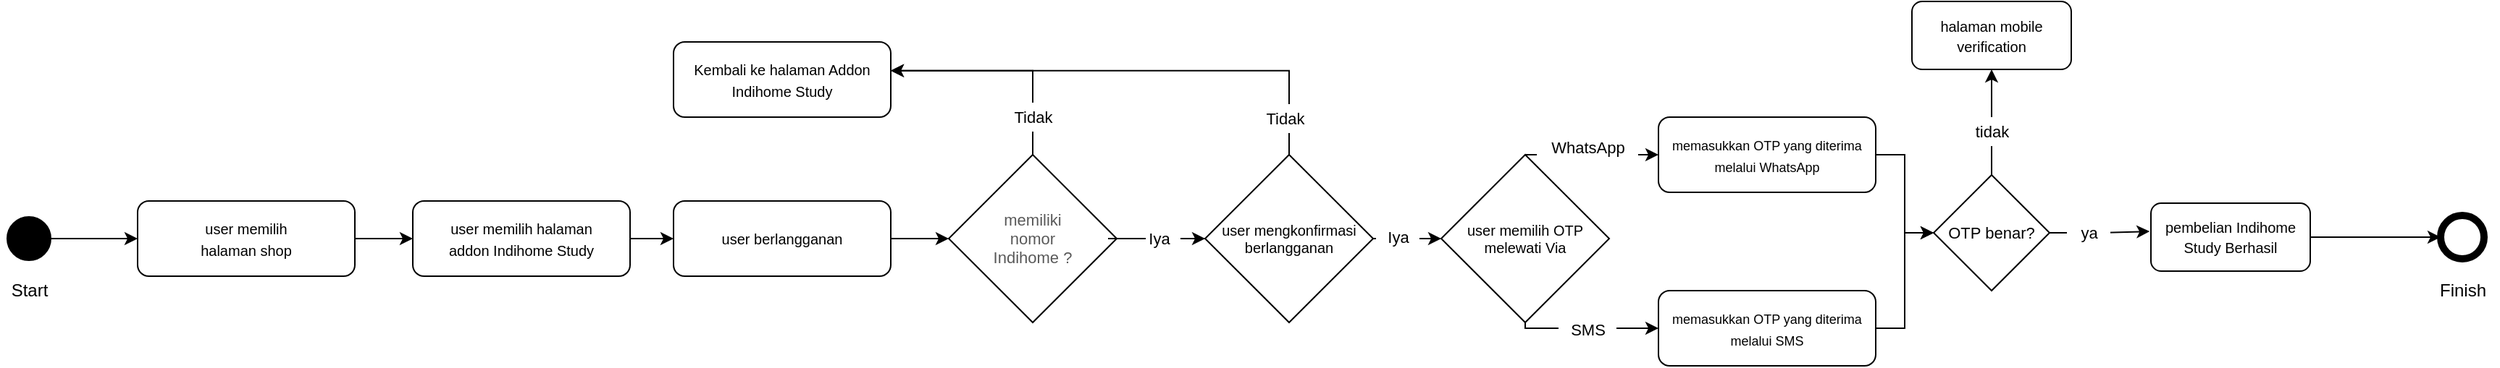 <mxfile version="16.1.0" type="device"><diagram id="tDqY975Fw5E8FrquhaOt" name="Page-1"><mxGraphModel dx="1778" dy="983" grid="1" gridSize="10" guides="1" tooltips="1" connect="1" arrows="1" fold="1" page="1" pageScale="1" pageWidth="1920" pageHeight="1200" math="0" shadow="0"><root><mxCell id="0"/><mxCell id="1" parent="0"/><mxCell id="-MCV6096VzDEG2PzDpqt-3" style="edgeStyle=orthogonalEdgeStyle;rounded=0;orthogonalLoop=1;jettySize=auto;html=1;entryX=0;entryY=0.5;entryDx=0;entryDy=0;" edge="1" parent="1" source="-MCV6096VzDEG2PzDpqt-1" target="-MCV6096VzDEG2PzDpqt-2"><mxGeometry relative="1" as="geometry"/></mxCell><mxCell id="-MCV6096VzDEG2PzDpqt-1" value="" style="ellipse;whiteSpace=wrap;html=1;aspect=fixed;fillColor=#000000;" vertex="1" parent="1"><mxGeometry x="115" y="409" width="30" height="30" as="geometry"/></mxCell><mxCell id="-MCV6096VzDEG2PzDpqt-2" value="&lt;span style=&quot;font-size: 10px&quot;&gt;user memilih&lt;/span&gt;&lt;br style=&quot;font-size: 10px&quot;&gt;&lt;span style=&quot;font-size: 10px&quot;&gt;halaman shop&lt;/span&gt;" style="rounded=1;whiteSpace=wrap;html=1;fillColor=#FFFFFF;" vertex="1" parent="1"><mxGeometry x="205" y="398" width="150" height="52" as="geometry"/></mxCell><mxCell id="-MCV6096VzDEG2PzDpqt-8" style="edgeStyle=orthogonalEdgeStyle;rounded=0;orthogonalLoop=1;jettySize=auto;html=1;exitX=1;exitY=0.5;exitDx=0;exitDy=0;" edge="1" parent="1" source="-MCV6096VzDEG2PzDpqt-2" target="-MCV6096VzDEG2PzDpqt-7"><mxGeometry relative="1" as="geometry"><mxPoint x="525" y="424" as="sourcePoint"/></mxGeometry></mxCell><mxCell id="-MCV6096VzDEG2PzDpqt-15" style="edgeStyle=orthogonalEdgeStyle;rounded=0;orthogonalLoop=1;jettySize=auto;html=1;fontSize=11;" edge="1" parent="1" source="-MCV6096VzDEG2PzDpqt-7" target="-MCV6096VzDEG2PzDpqt-14"><mxGeometry relative="1" as="geometry"/></mxCell><mxCell id="-MCV6096VzDEG2PzDpqt-7" value="&lt;span style=&quot;font-size: 10px&quot;&gt;user memilih halaman&lt;/span&gt;&lt;br style=&quot;font-size: 10px&quot;&gt;&lt;span style=&quot;font-size: 10px&quot;&gt;addon Indihome Study&lt;/span&gt;" style="rounded=1;whiteSpace=wrap;html=1;fillColor=#FFFFFF;" vertex="1" parent="1"><mxGeometry x="395" y="398" width="150" height="52" as="geometry"/></mxCell><mxCell id="-MCV6096VzDEG2PzDpqt-11" value="&lt;font style=&quot;font-size: 10px&quot;&gt;&lt;br&gt;&lt;/font&gt;" style="text;html=1;align=center;verticalAlign=middle;resizable=0;points=[];autosize=1;strokeColor=none;fillColor=none;" vertex="1" parent="1"><mxGeometry x="465" y="404" width="20" height="20" as="geometry"/></mxCell><mxCell id="-MCV6096VzDEG2PzDpqt-21" style="edgeStyle=orthogonalEdgeStyle;rounded=0;orthogonalLoop=1;jettySize=auto;html=1;entryX=0;entryY=0.5;entryDx=0;entryDy=0;fontSize=11;startArrow=none;" edge="1" parent="1" source="-MCV6096VzDEG2PzDpqt-19" target="-MCV6096VzDEG2PzDpqt-20"><mxGeometry relative="1" as="geometry"/></mxCell><mxCell id="-MCV6096VzDEG2PzDpqt-37" style="edgeStyle=orthogonalEdgeStyle;rounded=0;orthogonalLoop=1;jettySize=auto;html=1;entryX=1;entryY=0.382;entryDx=0;entryDy=0;entryPerimeter=0;fontSize=11;" edge="1" parent="1" source="-MCV6096VzDEG2PzDpqt-12" target="-MCV6096VzDEG2PzDpqt-36"><mxGeometry relative="1" as="geometry"><Array as="points"><mxPoint x="823" y="308"/></Array></mxGeometry></mxCell><mxCell id="-MCV6096VzDEG2PzDpqt-12" value="&lt;font style=&quot;font-size: 11px&quot;&gt;&lt;span style=&quot;font-family: &amp;#34;arial&amp;#34; ; color: rgb(89 , 89 , 89)&quot;&gt;memiliki&lt;/span&gt;&lt;span style=&quot;font-family: &amp;#34;arial&amp;#34; ; color: rgb(89 , 89 , 89)&quot;&gt;&lt;br&gt;&lt;/span&gt;&lt;span style=&quot;font-family: &amp;#34;arial&amp;#34; ; color: rgb(89 , 89 , 89)&quot;&gt;nomor&lt;/span&gt;&lt;span style=&quot;font-family: &amp;#34;arial&amp;#34; ; color: rgb(89 , 89 , 89)&quot;&gt;&lt;br&gt;&lt;/span&gt;&lt;span style=&quot;font-family: &amp;#34;arial&amp;#34; ; color: rgb(89 , 89 , 89)&quot;&gt;Indihome ?&lt;/span&gt;&lt;/font&gt;" style="rhombus;whiteSpace=wrap;html=1;fontSize=10;fillColor=#FFFFFF;" vertex="1" parent="1"><mxGeometry x="765" y="366" width="116" height="116" as="geometry"/></mxCell><mxCell id="-MCV6096VzDEG2PzDpqt-16" style="edgeStyle=orthogonalEdgeStyle;rounded=0;orthogonalLoop=1;jettySize=auto;html=1;entryX=0;entryY=0.5;entryDx=0;entryDy=0;fontSize=11;" edge="1" parent="1" source="-MCV6096VzDEG2PzDpqt-14" target="-MCV6096VzDEG2PzDpqt-12"><mxGeometry relative="1" as="geometry"/></mxCell><mxCell id="-MCV6096VzDEG2PzDpqt-14" value="&lt;span style=&quot;font-size: 10px&quot;&gt;user berlangganan&lt;/span&gt;" style="rounded=1;whiteSpace=wrap;html=1;fillColor=#FFFFFF;" vertex="1" parent="1"><mxGeometry x="575" y="398" width="150" height="52" as="geometry"/></mxCell><mxCell id="-MCV6096VzDEG2PzDpqt-23" style="edgeStyle=orthogonalEdgeStyle;rounded=0;orthogonalLoop=1;jettySize=auto;html=1;entryX=0;entryY=0.5;entryDx=0;entryDy=0;fontSize=11;" edge="1" parent="1" source="-MCV6096VzDEG2PzDpqt-20" target="-MCV6096VzDEG2PzDpqt-22"><mxGeometry relative="1" as="geometry"/></mxCell><mxCell id="-MCV6096VzDEG2PzDpqt-38" style="edgeStyle=orthogonalEdgeStyle;rounded=0;orthogonalLoop=1;jettySize=auto;html=1;entryX=1;entryY=0.382;entryDx=0;entryDy=0;entryPerimeter=0;fontSize=11;" edge="1" parent="1" source="-MCV6096VzDEG2PzDpqt-20" target="-MCV6096VzDEG2PzDpqt-36"><mxGeometry relative="1" as="geometry"><Array as="points"><mxPoint x="1000" y="308"/></Array></mxGeometry></mxCell><mxCell id="-MCV6096VzDEG2PzDpqt-20" value="user mengkonfirmasi berlangganan" style="rhombus;whiteSpace=wrap;html=1;fontSize=10;fillColor=#FFFFFF;" vertex="1" parent="1"><mxGeometry x="942" y="366" width="116" height="116" as="geometry"/></mxCell><mxCell id="-MCV6096VzDEG2PzDpqt-28" style="edgeStyle=orthogonalEdgeStyle;rounded=0;orthogonalLoop=1;jettySize=auto;html=1;entryX=0;entryY=0.5;entryDx=0;entryDy=0;fontSize=11;" edge="1" parent="1" source="-MCV6096VzDEG2PzDpqt-22" target="-MCV6096VzDEG2PzDpqt-24"><mxGeometry relative="1" as="geometry"><Array as="points"><mxPoint x="1163" y="366"/><mxPoint x="1163" y="366"/></Array></mxGeometry></mxCell><mxCell id="-MCV6096VzDEG2PzDpqt-29" style="edgeStyle=orthogonalEdgeStyle;rounded=0;orthogonalLoop=1;jettySize=auto;html=1;fontSize=11;" edge="1" parent="1" source="-MCV6096VzDEG2PzDpqt-22" target="-MCV6096VzDEG2PzDpqt-26"><mxGeometry relative="1" as="geometry"><Array as="points"><mxPoint x="1163" y="486"/></Array></mxGeometry></mxCell><mxCell id="-MCV6096VzDEG2PzDpqt-22" value="user memilih OTP melewati Via" style="rhombus;whiteSpace=wrap;html=1;fontSize=10;fillColor=#FFFFFF;" vertex="1" parent="1"><mxGeometry x="1105" y="366" width="116" height="116" as="geometry"/></mxCell><mxCell id="-MCV6096VzDEG2PzDpqt-52" style="edgeStyle=orthogonalEdgeStyle;rounded=0;orthogonalLoop=1;jettySize=auto;html=1;entryX=0;entryY=0.5;entryDx=0;entryDy=0;fontSize=12;" edge="1" parent="1" source="-MCV6096VzDEG2PzDpqt-24" target="-MCV6096VzDEG2PzDpqt-49"><mxGeometry relative="1" as="geometry"/></mxCell><mxCell id="-MCV6096VzDEG2PzDpqt-24" value="&lt;font style=&quot;font-size: 9px&quot;&gt;memasukkan OTP yang diterima melalui WhatsApp&lt;/font&gt;" style="rounded=1;whiteSpace=wrap;html=1;fillColor=#FFFFFF;" vertex="1" parent="1"><mxGeometry x="1255" y="340" width="150" height="52" as="geometry"/></mxCell><mxCell id="-MCV6096VzDEG2PzDpqt-53" style="edgeStyle=orthogonalEdgeStyle;rounded=0;orthogonalLoop=1;jettySize=auto;html=1;entryX=0;entryY=0.5;entryDx=0;entryDy=0;fontSize=12;" edge="1" parent="1" source="-MCV6096VzDEG2PzDpqt-26" target="-MCV6096VzDEG2PzDpqt-49"><mxGeometry relative="1" as="geometry"/></mxCell><mxCell id="-MCV6096VzDEG2PzDpqt-26" value="&lt;font style=&quot;font-size: 9px&quot;&gt;memasukkan OTP yang diterima melalui SMS&lt;/font&gt;" style="rounded=1;whiteSpace=wrap;html=1;fillColor=#FFFFFF;" vertex="1" parent="1"><mxGeometry x="1255" y="460" width="150" height="52" as="geometry"/></mxCell><mxCell id="-MCV6096VzDEG2PzDpqt-33" value="Iya" style="text;html=1;align=center;verticalAlign=middle;resizable=0;points=[];autosize=1;strokeColor=none;fillColor=default;fontSize=11;" vertex="1" parent="1"><mxGeometry x="1060" y="413" width="30" height="20" as="geometry"/></mxCell><mxCell id="-MCV6096VzDEG2PzDpqt-34" value="WhatsApp" style="text;html=1;align=center;verticalAlign=middle;resizable=0;points=[];autosize=1;strokeColor=none;fillColor=default;fontSize=11;" vertex="1" parent="1"><mxGeometry x="1171" y="351" width="70" height="20" as="geometry"/></mxCell><mxCell id="-MCV6096VzDEG2PzDpqt-35" value="SMS" style="text;html=1;align=center;verticalAlign=middle;resizable=0;points=[];autosize=1;strokeColor=none;fillColor=default;fontSize=11;" vertex="1" parent="1"><mxGeometry x="1186" y="477" width="40" height="20" as="geometry"/></mxCell><mxCell id="-MCV6096VzDEG2PzDpqt-36" value="&lt;span style=&quot;font-size: 10px&quot;&gt;Kembali ke halaman Addon Indihome Study&lt;/span&gt;" style="rounded=1;whiteSpace=wrap;html=1;fillColor=#FFFFFF;" vertex="1" parent="1"><mxGeometry x="575" y="288" width="150" height="52" as="geometry"/></mxCell><mxCell id="-MCV6096VzDEG2PzDpqt-39" value="Tidak" style="text;html=1;align=center;verticalAlign=middle;resizable=0;points=[];autosize=1;strokeColor=none;fillColor=default;fontSize=11;" vertex="1" parent="1"><mxGeometry x="803" y="330" width="40" height="20" as="geometry"/></mxCell><mxCell id="-MCV6096VzDEG2PzDpqt-19" value="Iya" style="text;html=1;align=center;verticalAlign=middle;resizable=0;points=[];autosize=1;strokeColor=none;fillColor=default;fontSize=11;" vertex="1" parent="1"><mxGeometry x="895" y="414" width="30" height="20" as="geometry"/></mxCell><mxCell id="-MCV6096VzDEG2PzDpqt-40" value="" style="edgeStyle=orthogonalEdgeStyle;rounded=0;orthogonalLoop=1;jettySize=auto;html=1;entryX=0;entryY=0.5;entryDx=0;entryDy=0;fontSize=11;endArrow=none;" edge="1" parent="1" source="-MCV6096VzDEG2PzDpqt-12" target="-MCV6096VzDEG2PzDpqt-19"><mxGeometry relative="1" as="geometry"><mxPoint x="881" y="424" as="sourcePoint"/><mxPoint x="942" y="424" as="targetPoint"/></mxGeometry></mxCell><mxCell id="-MCV6096VzDEG2PzDpqt-43" value="Tidak" style="text;html=1;align=center;verticalAlign=middle;resizable=0;points=[];autosize=1;strokeColor=none;fillColor=default;fontSize=11;" vertex="1" parent="1"><mxGeometry x="977" y="331" width="40" height="20" as="geometry"/></mxCell><mxCell id="-MCV6096VzDEG2PzDpqt-45" value="" style="ellipse;whiteSpace=wrap;html=1;aspect=fixed;fillColor=none;strokeWidth=5;" vertex="1" parent="1"><mxGeometry x="1795" y="408" width="30" height="30" as="geometry"/></mxCell><mxCell id="-MCV6096VzDEG2PzDpqt-47" value="&lt;font style=&quot;font-size: 12px&quot;&gt;Start&lt;/font&gt;" style="text;html=1;align=center;verticalAlign=middle;resizable=0;points=[];autosize=1;strokeColor=none;fillColor=none;fontSize=9;" vertex="1" parent="1"><mxGeometry x="110" y="450" width="40" height="20" as="geometry"/></mxCell><mxCell id="-MCV6096VzDEG2PzDpqt-48" value="&lt;font style=&quot;font-size: 12px&quot;&gt;Finish&lt;/font&gt;" style="text;html=1;align=center;verticalAlign=middle;resizable=0;points=[];autosize=1;strokeColor=none;fillColor=none;fontSize=9;" vertex="1" parent="1"><mxGeometry x="1785" y="450" width="50" height="20" as="geometry"/></mxCell><mxCell id="-MCV6096VzDEG2PzDpqt-55" style="edgeStyle=orthogonalEdgeStyle;rounded=0;orthogonalLoop=1;jettySize=auto;html=1;entryX=-0.008;entryY=0.416;entryDx=0;entryDy=0;entryPerimeter=0;fontSize=11;" edge="1" parent="1" source="-MCV6096VzDEG2PzDpqt-49" target="-MCV6096VzDEG2PzDpqt-54"><mxGeometry relative="1" as="geometry"/></mxCell><mxCell id="-MCV6096VzDEG2PzDpqt-62" style="edgeStyle=orthogonalEdgeStyle;rounded=0;orthogonalLoop=1;jettySize=auto;html=1;entryX=0.5;entryY=1;entryDx=0;entryDy=0;fontSize=10;" edge="1" parent="1" source="-MCV6096VzDEG2PzDpqt-49" target="-MCV6096VzDEG2PzDpqt-61"><mxGeometry relative="1" as="geometry"/></mxCell><mxCell id="-MCV6096VzDEG2PzDpqt-49" value="&lt;font style=&quot;font-size: 11px&quot;&gt;OTP benar?&lt;/font&gt;" style="rhombus;whiteSpace=wrap;html=1;fontSize=12;strokeWidth=1;fillColor=none;" vertex="1" parent="1"><mxGeometry x="1445" y="380" width="80" height="80" as="geometry"/></mxCell><mxCell id="-MCV6096VzDEG2PzDpqt-59" style="edgeStyle=orthogonalEdgeStyle;rounded=0;orthogonalLoop=1;jettySize=auto;html=1;entryX=0;entryY=0.5;entryDx=0;entryDy=0;fontSize=11;" edge="1" parent="1" source="-MCV6096VzDEG2PzDpqt-54" target="-MCV6096VzDEG2PzDpqt-45"><mxGeometry relative="1" as="geometry"/></mxCell><mxCell id="-MCV6096VzDEG2PzDpqt-54" value="&lt;font style=&quot;font-size: 10px&quot;&gt;pembelian Indihome Study Berhasil&lt;/font&gt;" style="rounded=1;whiteSpace=wrap;html=1;fontSize=11;strokeWidth=1;fillColor=none;" vertex="1" parent="1"><mxGeometry x="1595" y="399.5" width="110" height="47" as="geometry"/></mxCell><mxCell id="-MCV6096VzDEG2PzDpqt-56" value="ya" style="text;html=1;align=center;verticalAlign=middle;resizable=0;points=[];autosize=1;strokeColor=none;fillColor=default;fontSize=11;" vertex="1" parent="1"><mxGeometry x="1537" y="410" width="30" height="20" as="geometry"/></mxCell><mxCell id="-MCV6096VzDEG2PzDpqt-61" value="&lt;font style=&quot;font-size: 10px&quot;&gt;halaman mobile verification&lt;/font&gt;" style="rounded=1;whiteSpace=wrap;html=1;fontSize=11;strokeWidth=1;fillColor=none;" vertex="1" parent="1"><mxGeometry x="1430" y="260" width="110" height="47" as="geometry"/></mxCell><mxCell id="-MCV6096VzDEG2PzDpqt-63" value="tidak" style="text;html=1;align=center;verticalAlign=middle;resizable=0;points=[];autosize=1;strokeColor=none;fillColor=default;fontSize=11;" vertex="1" parent="1"><mxGeometry x="1465" y="340" width="40" height="20" as="geometry"/></mxCell></root></mxGraphModel></diagram></mxfile>